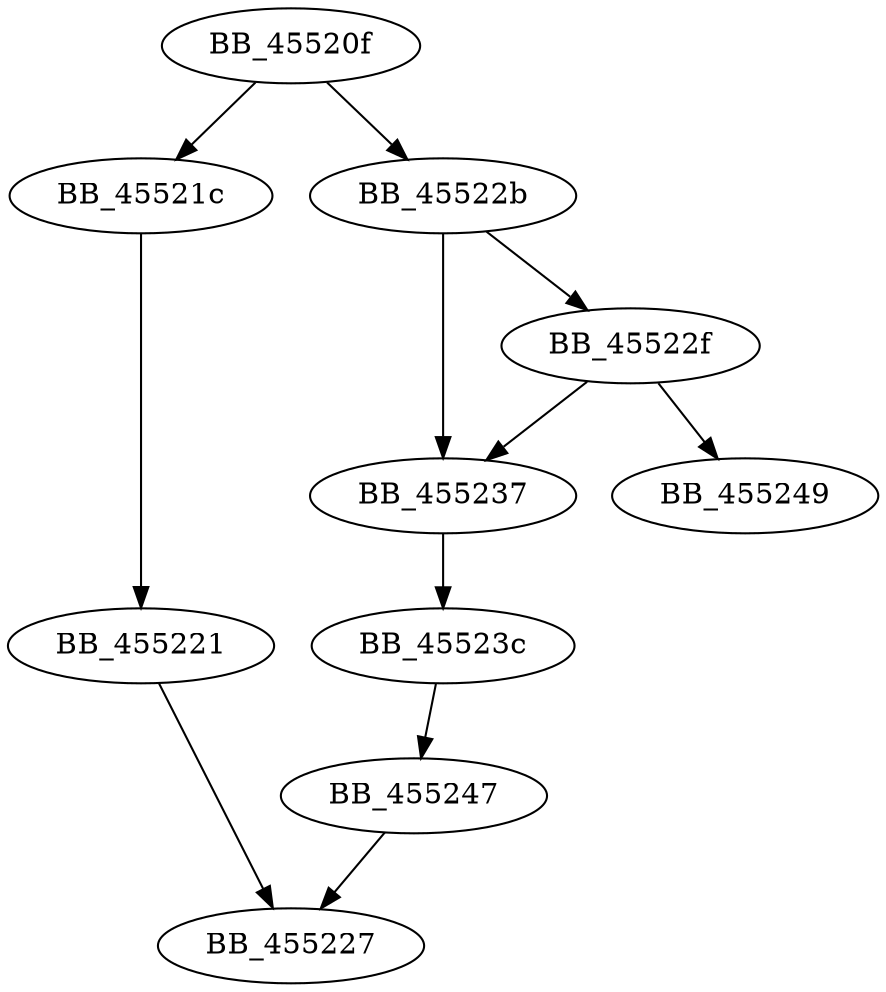 DiGraph sub_45520F{
BB_45520f->BB_45521c
BB_45520f->BB_45522b
BB_45521c->BB_455221
BB_455221->BB_455227
BB_45522b->BB_45522f
BB_45522b->BB_455237
BB_45522f->BB_455237
BB_45522f->BB_455249
BB_455237->BB_45523c
BB_45523c->BB_455247
BB_455247->BB_455227
}
